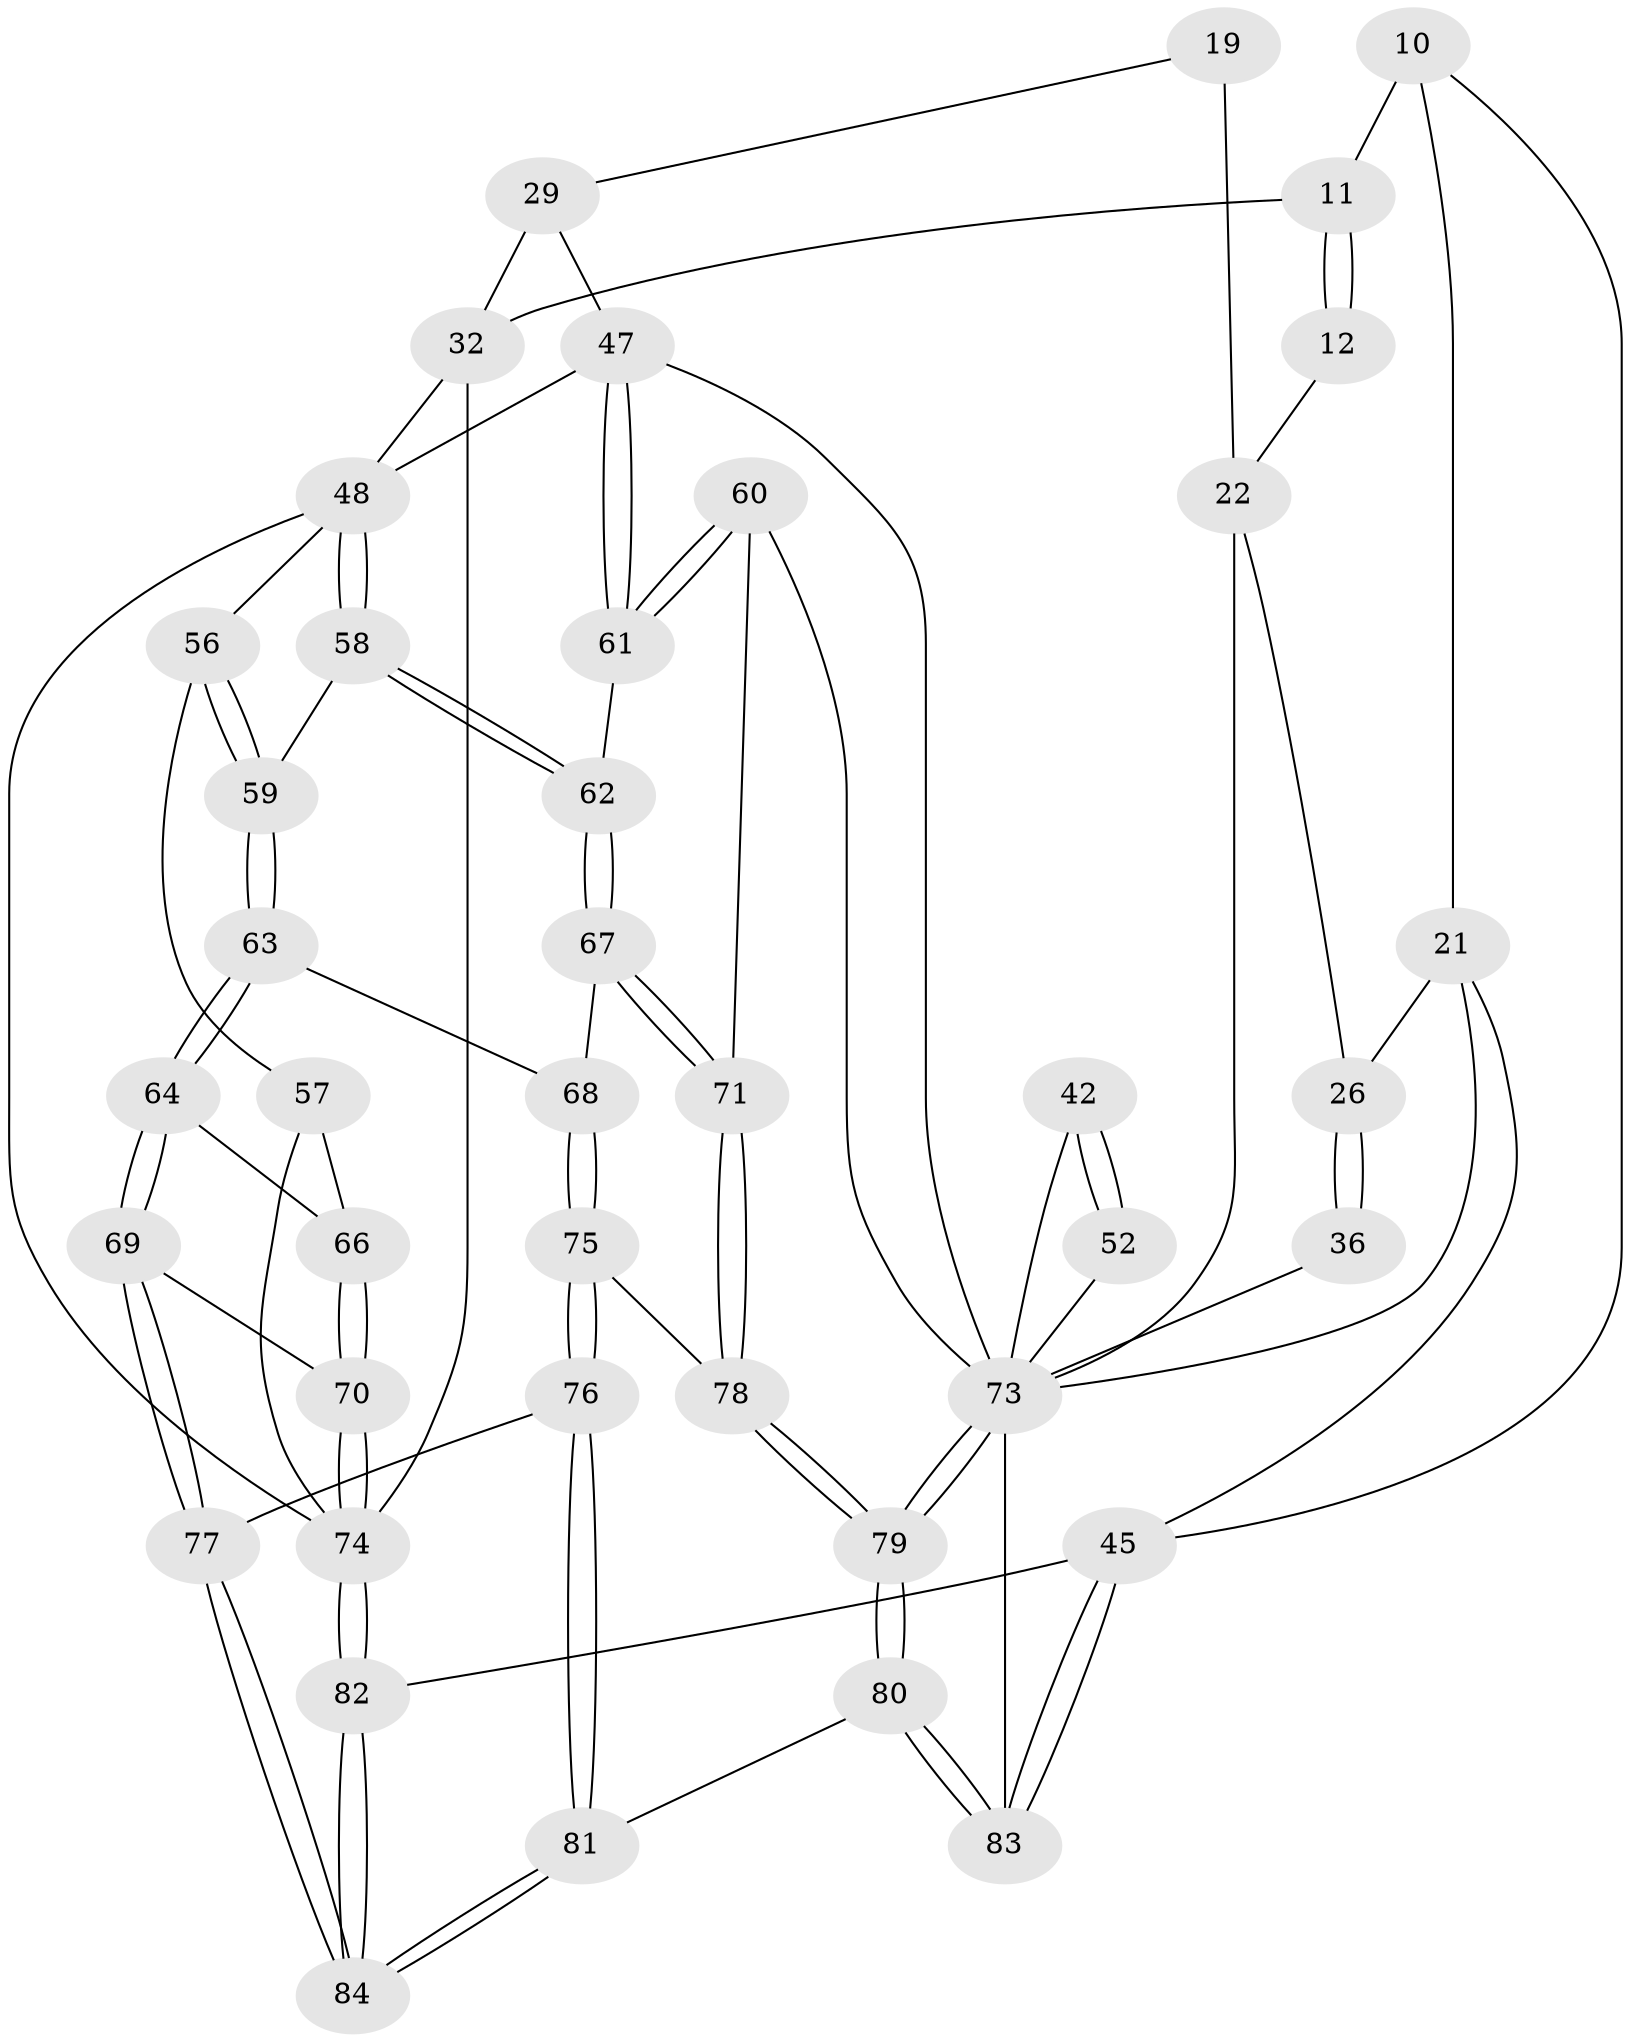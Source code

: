 // original degree distribution, {3: 0.023809523809523808, 5: 0.5238095238095238, 6: 0.21428571428571427, 4: 0.23809523809523808}
// Generated by graph-tools (version 1.1) at 2025/01/03/09/25 05:01:47]
// undirected, 42 vertices, 97 edges
graph export_dot {
graph [start="1"]
  node [color=gray90,style=filled];
  10 [pos="+0.6962353622606471+0.14377740102487094",super="+2"];
  11 [pos="+0.5898041011077215+0.1053900595967314",super="+6+7"];
  12 [pos="+0.5768586197312928+0.13074327079142795"];
  19 [pos="+0.517040328759908+0.24783586203362193"];
  21 [pos="+1+0.07275417342901891",super="+20+13"];
  22 [pos="+0.5629294539358811+0.311509834147657",super="+16"];
  26 [pos="+0.8155070945966263+0.3217310029199092",super="+23"];
  29 [pos="+0.49373986302539125+0.4218608588729449",super="+18"];
  32 [pos="+0.25185209974876344+0.3977625598230183",super="+17"];
  36 [pos="+0.8180754566309727+0.34131029547564096",super="+24"];
  42 [pos="+1+0.5511388655169874",super="+39+40"];
  45 [pos="+1+1",super="+3"];
  47 [pos="+0.5434838399172615+0.48792080730388926",super="+28"];
  48 [pos="+0.49193160194367286+0.508412737070543",super="+33+34"];
  52 [pos="+0.7604411562452019+0.519296512617094"];
  56 [pos="+0.23224905478340974+0.5018061663740548"];
  57 [pos="+0.1452871007418837+0.6205634196644213",super="+49+50"];
  58 [pos="+0.40226480886405097+0.6119515234458185"];
  59 [pos="+0.3075642659627193+0.6476149219534106"];
  60 [pos="+0.6870926210845855+0.7238079052797123"];
  61 [pos="+0.5663406404526145+0.6404171477035859"];
  62 [pos="+0.4919624203575588+0.7127503941587826"];
  63 [pos="+0.2967372974383453+0.7097657952376731"];
  64 [pos="+0.2618355393488317+0.7422841829117394"];
  66 [pos="+0.08671007170068164+0.7096179096713894",super="+65"];
  67 [pos="+0.4907101418286355+0.7159992517280129"];
  68 [pos="+0.40682410630974697+0.7579559332809145"];
  69 [pos="+0.21576688075610514+0.8453158475922012"];
  70 [pos="+0.15745665584853394+0.8297123481747652"];
  71 [pos="+0.5411479902289696+0.7980376897353854"];
  73 [pos="+0.7494467661158233+0.7772837572317286",super="+54+53+55"];
  74 [pos="+0+0.8846955204155778",super="+51+35"];
  75 [pos="+0.4177264840110809+0.8120126077291654"];
  76 [pos="+0.38379517578253053+0.9592770577142123"];
  77 [pos="+0.21701235149022507+0.8488063909882126"];
  78 [pos="+0.5372481392401469+0.8291301950136251"];
  79 [pos="+0.5663839532524795+0.9496770010436433"];
  80 [pos="+0.5074145992712206+1"];
  81 [pos="+0.5000359242303805+1"];
  82 [pos="+0+1",super="+4"];
  83 [pos="+0.9918947904602647+1",super="+72+46"];
  84 [pos="+0+1"];
  10 -- 11 [weight=2];
  10 -- 45;
  10 -- 21;
  11 -- 12 [weight=2];
  11 -- 12;
  11 -- 32;
  12 -- 22;
  19 -- 22 [weight=2];
  19 -- 29;
  21 -- 26 [weight=2];
  21 -- 45;
  21 -- 73;
  22 -- 73;
  22 -- 26;
  26 -- 36 [weight=2];
  26 -- 36;
  29 -- 32 [weight=2];
  29 -- 47;
  32 -- 74;
  32 -- 48;
  36 -- 73 [weight=2];
  42 -- 52 [weight=2];
  42 -- 52;
  42 -- 73 [weight=3];
  45 -- 83 [weight=2];
  45 -- 83;
  45 -- 82 [weight=2];
  47 -- 48;
  47 -- 61;
  47 -- 61;
  47 -- 73;
  48 -- 58;
  48 -- 58;
  48 -- 56;
  48 -- 74;
  52 -- 73;
  56 -- 57;
  56 -- 59;
  56 -- 59;
  57 -- 74 [weight=2];
  57 -- 66 [weight=2];
  58 -- 59;
  58 -- 62;
  58 -- 62;
  59 -- 63;
  59 -- 63;
  60 -- 61;
  60 -- 61;
  60 -- 71;
  60 -- 73;
  61 -- 62;
  62 -- 67;
  62 -- 67;
  63 -- 64;
  63 -- 64;
  63 -- 68;
  64 -- 69;
  64 -- 69;
  64 -- 66;
  66 -- 70;
  66 -- 70;
  67 -- 68;
  67 -- 71;
  67 -- 71;
  68 -- 75;
  68 -- 75;
  69 -- 70;
  69 -- 77;
  69 -- 77;
  70 -- 74;
  70 -- 74;
  71 -- 78;
  71 -- 78;
  73 -- 79;
  73 -- 79;
  73 -- 83 [weight=2];
  74 -- 82 [weight=3];
  74 -- 82;
  75 -- 76;
  75 -- 76;
  75 -- 78;
  76 -- 77;
  76 -- 81;
  76 -- 81;
  77 -- 84;
  77 -- 84;
  78 -- 79;
  78 -- 79;
  79 -- 80;
  79 -- 80;
  80 -- 81;
  80 -- 83;
  80 -- 83;
  81 -- 84;
  81 -- 84;
  82 -- 84;
  82 -- 84;
}
